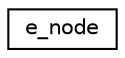 digraph G
{
  edge [fontname="Helvetica",fontsize="10",labelfontname="Helvetica",labelfontsize="10"];
  node [fontname="Helvetica",fontsize="10",shape=record];
  rankdir=LR;
  Node1 [label="e_node",height=0.2,width=0.4,color="black", fillcolor="white", style="filled",URL="$da/d08/structe__node.html"];
}
